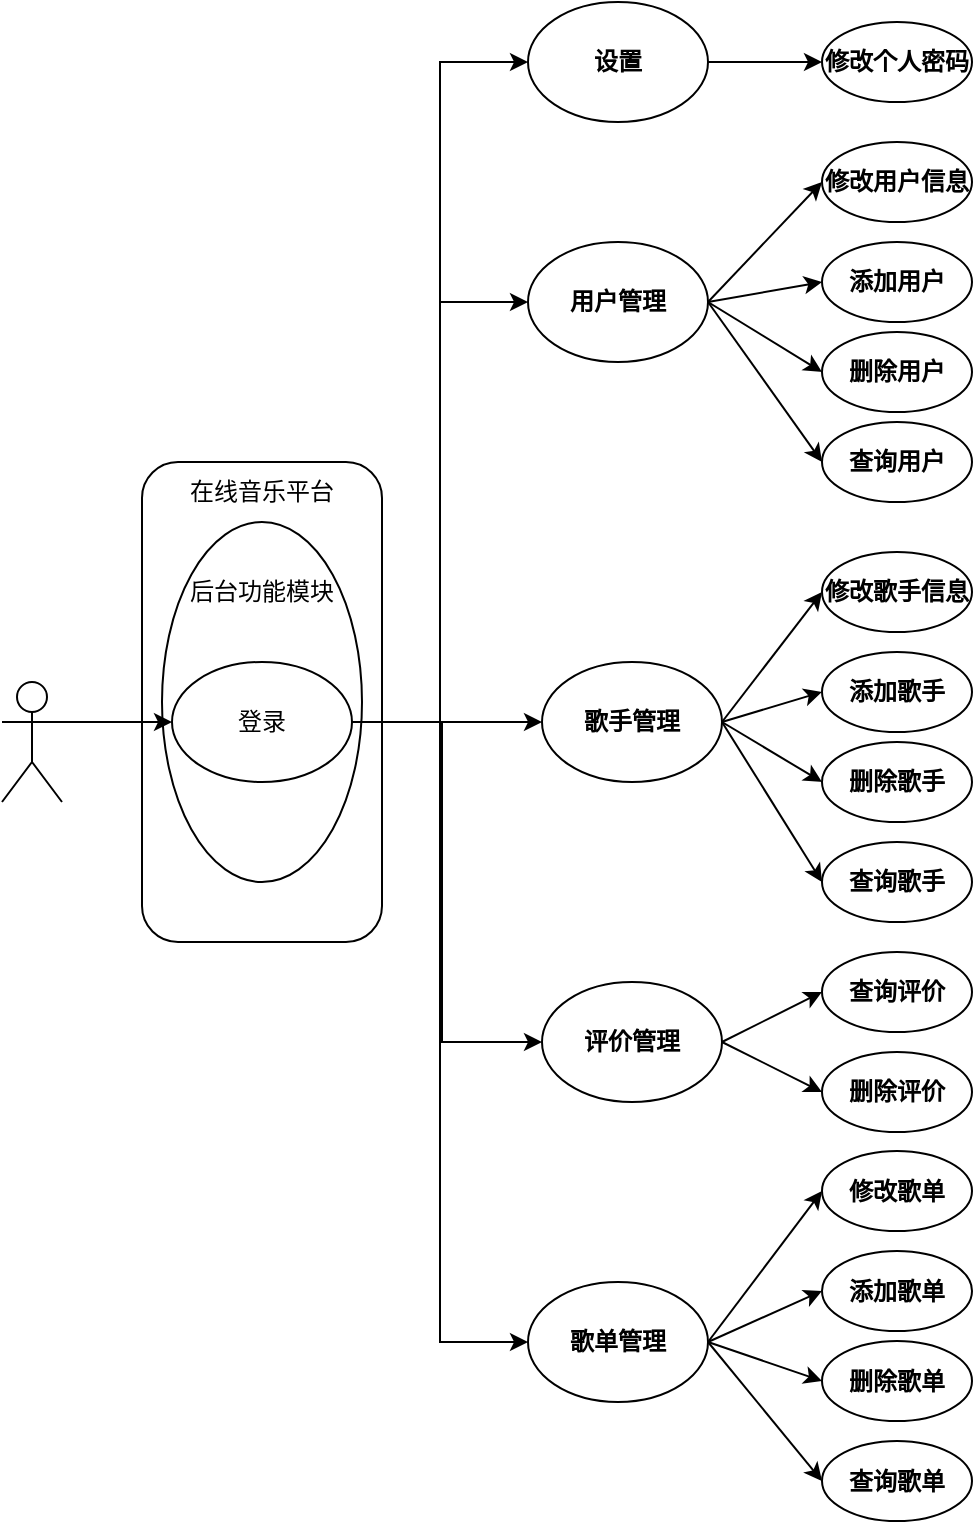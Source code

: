 <mxfile version="24.8.2">
  <diagram name="第 1 页" id="GULYVj1yL7L1Un8l2JWr">
    <mxGraphModel dx="665" dy="348" grid="1" gridSize="10" guides="1" tooltips="1" connect="1" arrows="1" fold="1" page="1" pageScale="1" pageWidth="827" pageHeight="1169" math="0" shadow="0">
      <root>
        <mxCell id="0" />
        <mxCell id="1" parent="0" />
        <mxCell id="LpxVg98PLUKjhs03uL1Z-1" value="" style="shape=umlActor;verticalLabelPosition=bottom;verticalAlign=top;html=1;outlineConnect=0;" vertex="1" parent="1">
          <mxGeometry x="150" y="350" width="30" height="60" as="geometry" />
        </mxCell>
        <mxCell id="LpxVg98PLUKjhs03uL1Z-3" value="" style="rounded=1;whiteSpace=wrap;html=1;" vertex="1" parent="1">
          <mxGeometry x="220" y="240" width="120" height="240" as="geometry" />
        </mxCell>
        <mxCell id="LpxVg98PLUKjhs03uL1Z-4" value="" style="ellipse;whiteSpace=wrap;html=1;" vertex="1" parent="1">
          <mxGeometry x="230" y="270" width="100" height="180" as="geometry" />
        </mxCell>
        <mxCell id="LpxVg98PLUKjhs03uL1Z-5" value="在线音乐平台" style="text;html=1;align=center;verticalAlign=middle;whiteSpace=wrap;rounded=0;" vertex="1" parent="1">
          <mxGeometry x="240" y="240" width="80" height="30" as="geometry" />
        </mxCell>
        <mxCell id="LpxVg98PLUKjhs03uL1Z-39" style="edgeStyle=orthogonalEdgeStyle;rounded=0;orthogonalLoop=1;jettySize=auto;html=1;exitX=1;exitY=0.5;exitDx=0;exitDy=0;entryX=0;entryY=0.5;entryDx=0;entryDy=0;" edge="1" parent="1" source="LpxVg98PLUKjhs03uL1Z-6" target="LpxVg98PLUKjhs03uL1Z-11">
          <mxGeometry relative="1" as="geometry">
            <mxPoint x="380" y="40" as="targetPoint" />
          </mxGeometry>
        </mxCell>
        <mxCell id="LpxVg98PLUKjhs03uL1Z-40" style="edgeStyle=orthogonalEdgeStyle;rounded=0;orthogonalLoop=1;jettySize=auto;html=1;exitX=1;exitY=0.5;exitDx=0;exitDy=0;entryX=0;entryY=0.5;entryDx=0;entryDy=0;" edge="1" parent="1" source="LpxVg98PLUKjhs03uL1Z-6" target="LpxVg98PLUKjhs03uL1Z-12">
          <mxGeometry relative="1" as="geometry" />
        </mxCell>
        <mxCell id="LpxVg98PLUKjhs03uL1Z-41" style="edgeStyle=orthogonalEdgeStyle;rounded=0;orthogonalLoop=1;jettySize=auto;html=1;exitX=1;exitY=0.5;exitDx=0;exitDy=0;entryX=0;entryY=0.5;entryDx=0;entryDy=0;" edge="1" parent="1" source="LpxVg98PLUKjhs03uL1Z-6" target="LpxVg98PLUKjhs03uL1Z-13">
          <mxGeometry relative="1" as="geometry" />
        </mxCell>
        <mxCell id="LpxVg98PLUKjhs03uL1Z-42" style="edgeStyle=orthogonalEdgeStyle;rounded=0;orthogonalLoop=1;jettySize=auto;html=1;exitX=1;exitY=0.5;exitDx=0;exitDy=0;entryX=0;entryY=0.5;entryDx=0;entryDy=0;" edge="1" parent="1" source="LpxVg98PLUKjhs03uL1Z-6" target="LpxVg98PLUKjhs03uL1Z-14">
          <mxGeometry relative="1" as="geometry">
            <Array as="points">
              <mxPoint x="370" y="370" />
              <mxPoint x="370" y="530" />
            </Array>
          </mxGeometry>
        </mxCell>
        <mxCell id="LpxVg98PLUKjhs03uL1Z-43" style="edgeStyle=orthogonalEdgeStyle;rounded=0;orthogonalLoop=1;jettySize=auto;html=1;exitX=1;exitY=0.5;exitDx=0;exitDy=0;entryX=0;entryY=0.5;entryDx=0;entryDy=0;" edge="1" parent="1" source="LpxVg98PLUKjhs03uL1Z-6" target="LpxVg98PLUKjhs03uL1Z-15">
          <mxGeometry relative="1" as="geometry" />
        </mxCell>
        <mxCell id="LpxVg98PLUKjhs03uL1Z-6" value="登录" style="ellipse;whiteSpace=wrap;html=1;" vertex="1" parent="1">
          <mxGeometry x="235" y="340" width="90" height="60" as="geometry" />
        </mxCell>
        <mxCell id="LpxVg98PLUKjhs03uL1Z-7" value="后台功能模块" style="text;html=1;align=center;verticalAlign=middle;whiteSpace=wrap;rounded=0;" vertex="1" parent="1">
          <mxGeometry x="235" y="290" width="90" height="30" as="geometry" />
        </mxCell>
        <mxCell id="LpxVg98PLUKjhs03uL1Z-9" value="" style="endArrow=classic;html=1;rounded=0;entryX=0;entryY=0.5;entryDx=0;entryDy=0;" edge="1" parent="1" target="LpxVg98PLUKjhs03uL1Z-6">
          <mxGeometry width="50" height="50" relative="1" as="geometry">
            <mxPoint x="180" y="370" as="sourcePoint" />
            <mxPoint x="230" y="320" as="targetPoint" />
          </mxGeometry>
        </mxCell>
        <mxCell id="LpxVg98PLUKjhs03uL1Z-44" style="edgeStyle=orthogonalEdgeStyle;rounded=0;orthogonalLoop=1;jettySize=auto;html=1;exitX=1;exitY=0.5;exitDx=0;exitDy=0;entryX=0;entryY=0.5;entryDx=0;entryDy=0;" edge="1" parent="1" source="LpxVg98PLUKjhs03uL1Z-11" target="LpxVg98PLUKjhs03uL1Z-17">
          <mxGeometry relative="1" as="geometry">
            <mxPoint x="550" y="40" as="targetPoint" />
          </mxGeometry>
        </mxCell>
        <mxCell id="LpxVg98PLUKjhs03uL1Z-11" value="设置" style="ellipse;whiteSpace=wrap;html=1;fontStyle=1" vertex="1" parent="1">
          <mxGeometry x="413" y="10" width="90" height="60" as="geometry" />
        </mxCell>
        <mxCell id="LpxVg98PLUKjhs03uL1Z-12" value="用户管理" style="ellipse;whiteSpace=wrap;html=1;fontStyle=1" vertex="1" parent="1">
          <mxGeometry x="413" y="130" width="90" height="60" as="geometry" />
        </mxCell>
        <mxCell id="LpxVg98PLUKjhs03uL1Z-13" value="歌手管理" style="ellipse;whiteSpace=wrap;html=1;fontStyle=1" vertex="1" parent="1">
          <mxGeometry x="420" y="340" width="90" height="60" as="geometry" />
        </mxCell>
        <mxCell id="LpxVg98PLUKjhs03uL1Z-14" value="评价管理" style="ellipse;whiteSpace=wrap;html=1;fontStyle=1" vertex="1" parent="1">
          <mxGeometry x="420" y="500" width="90" height="60" as="geometry" />
        </mxCell>
        <mxCell id="LpxVg98PLUKjhs03uL1Z-15" value="歌单管理" style="ellipse;whiteSpace=wrap;html=1;fontStyle=1" vertex="1" parent="1">
          <mxGeometry x="413" y="650" width="90" height="60" as="geometry" />
        </mxCell>
        <mxCell id="LpxVg98PLUKjhs03uL1Z-17" value="修改个人密码" style="ellipse;whiteSpace=wrap;html=1;fontStyle=1" vertex="1" parent="1">
          <mxGeometry x="560" y="20" width="75" height="40" as="geometry" />
        </mxCell>
        <mxCell id="LpxVg98PLUKjhs03uL1Z-18" value="修改用户信息" style="ellipse;whiteSpace=wrap;html=1;fontStyle=1" vertex="1" parent="1">
          <mxGeometry x="560" y="80" width="75" height="40" as="geometry" />
        </mxCell>
        <mxCell id="LpxVg98PLUKjhs03uL1Z-19" value="查询用户" style="ellipse;whiteSpace=wrap;html=1;fontStyle=1" vertex="1" parent="1">
          <mxGeometry x="560" y="220" width="75" height="40" as="geometry" />
        </mxCell>
        <mxCell id="LpxVg98PLUKjhs03uL1Z-20" value="删除用户" style="ellipse;whiteSpace=wrap;html=1;fontStyle=1" vertex="1" parent="1">
          <mxGeometry x="560" y="175" width="75" height="40" as="geometry" />
        </mxCell>
        <mxCell id="LpxVg98PLUKjhs03uL1Z-21" value="添加用户" style="ellipse;whiteSpace=wrap;html=1;fontStyle=1" vertex="1" parent="1">
          <mxGeometry x="560" y="130" width="75" height="40" as="geometry" />
        </mxCell>
        <mxCell id="LpxVg98PLUKjhs03uL1Z-27" value="修改歌手信息" style="ellipse;whiteSpace=wrap;html=1;fontStyle=1" vertex="1" parent="1">
          <mxGeometry x="560" y="285" width="75" height="40" as="geometry" />
        </mxCell>
        <mxCell id="LpxVg98PLUKjhs03uL1Z-28" value="查询歌手" style="ellipse;whiteSpace=wrap;html=1;fontStyle=1" vertex="1" parent="1">
          <mxGeometry x="560" y="430" width="75" height="40" as="geometry" />
        </mxCell>
        <mxCell id="LpxVg98PLUKjhs03uL1Z-29" value="删除歌手" style="ellipse;whiteSpace=wrap;html=1;fontStyle=1" vertex="1" parent="1">
          <mxGeometry x="560" y="380" width="75" height="40" as="geometry" />
        </mxCell>
        <mxCell id="LpxVg98PLUKjhs03uL1Z-30" value="添加歌手" style="ellipse;whiteSpace=wrap;html=1;fontStyle=1" vertex="1" parent="1">
          <mxGeometry x="560" y="335" width="75" height="40" as="geometry" />
        </mxCell>
        <mxCell id="LpxVg98PLUKjhs03uL1Z-33" value="查询评价" style="ellipse;whiteSpace=wrap;html=1;fontStyle=1" vertex="1" parent="1">
          <mxGeometry x="560" y="485" width="75" height="40" as="geometry" />
        </mxCell>
        <mxCell id="LpxVg98PLUKjhs03uL1Z-34" value="删除评价" style="ellipse;whiteSpace=wrap;html=1;fontStyle=1" vertex="1" parent="1">
          <mxGeometry x="560" y="535" width="75" height="40" as="geometry" />
        </mxCell>
        <mxCell id="LpxVg98PLUKjhs03uL1Z-35" value="修改歌单" style="ellipse;whiteSpace=wrap;html=1;fontStyle=1" vertex="1" parent="1">
          <mxGeometry x="560" y="584.5" width="75" height="40" as="geometry" />
        </mxCell>
        <mxCell id="LpxVg98PLUKjhs03uL1Z-36" value="查询歌单" style="ellipse;whiteSpace=wrap;html=1;fontStyle=1" vertex="1" parent="1">
          <mxGeometry x="560" y="729.5" width="75" height="40" as="geometry" />
        </mxCell>
        <mxCell id="LpxVg98PLUKjhs03uL1Z-37" value="删除歌单" style="ellipse;whiteSpace=wrap;html=1;fontStyle=1" vertex="1" parent="1">
          <mxGeometry x="560" y="679.5" width="75" height="40" as="geometry" />
        </mxCell>
        <mxCell id="LpxVg98PLUKjhs03uL1Z-38" value="添加歌单" style="ellipse;whiteSpace=wrap;html=1;fontStyle=1" vertex="1" parent="1">
          <mxGeometry x="560" y="634.5" width="75" height="40" as="geometry" />
        </mxCell>
        <mxCell id="LpxVg98PLUKjhs03uL1Z-45" value="" style="endArrow=classic;html=1;rounded=0;exitX=1;exitY=0.5;exitDx=0;exitDy=0;entryX=0;entryY=0.5;entryDx=0;entryDy=0;" edge="1" parent="1" source="LpxVg98PLUKjhs03uL1Z-12" target="LpxVg98PLUKjhs03uL1Z-18">
          <mxGeometry width="50" height="50" relative="1" as="geometry">
            <mxPoint x="400" y="340" as="sourcePoint" />
            <mxPoint x="450" y="290" as="targetPoint" />
          </mxGeometry>
        </mxCell>
        <mxCell id="LpxVg98PLUKjhs03uL1Z-46" value="" style="endArrow=classic;html=1;rounded=0;exitX=1;exitY=0.5;exitDx=0;exitDy=0;entryX=0;entryY=0.5;entryDx=0;entryDy=0;" edge="1" parent="1" source="LpxVg98PLUKjhs03uL1Z-12" target="LpxVg98PLUKjhs03uL1Z-21">
          <mxGeometry width="50" height="50" relative="1" as="geometry">
            <mxPoint x="513" y="170" as="sourcePoint" />
            <mxPoint x="570" y="110" as="targetPoint" />
          </mxGeometry>
        </mxCell>
        <mxCell id="LpxVg98PLUKjhs03uL1Z-47" value="" style="endArrow=classic;html=1;rounded=0;exitX=1;exitY=0.5;exitDx=0;exitDy=0;entryX=0;entryY=0.5;entryDx=0;entryDy=0;" edge="1" parent="1" source="LpxVg98PLUKjhs03uL1Z-12" target="LpxVg98PLUKjhs03uL1Z-20">
          <mxGeometry width="50" height="50" relative="1" as="geometry">
            <mxPoint x="513" y="170" as="sourcePoint" />
            <mxPoint x="570" y="160" as="targetPoint" />
          </mxGeometry>
        </mxCell>
        <mxCell id="LpxVg98PLUKjhs03uL1Z-48" value="" style="endArrow=classic;html=1;rounded=0;exitX=1;exitY=0.5;exitDx=0;exitDy=0;entryX=0;entryY=0.5;entryDx=0;entryDy=0;" edge="1" parent="1" source="LpxVg98PLUKjhs03uL1Z-12" target="LpxVg98PLUKjhs03uL1Z-19">
          <mxGeometry width="50" height="50" relative="1" as="geometry">
            <mxPoint x="513" y="170" as="sourcePoint" />
            <mxPoint x="570" y="205" as="targetPoint" />
          </mxGeometry>
        </mxCell>
        <mxCell id="LpxVg98PLUKjhs03uL1Z-49" value="" style="endArrow=classic;html=1;rounded=0;exitX=1;exitY=0.5;exitDx=0;exitDy=0;entryX=0;entryY=0.5;entryDx=0;entryDy=0;" edge="1" parent="1" source="LpxVg98PLUKjhs03uL1Z-13" target="LpxVg98PLUKjhs03uL1Z-27">
          <mxGeometry width="50" height="50" relative="1" as="geometry">
            <mxPoint x="513" y="170" as="sourcePoint" />
            <mxPoint x="570" y="110" as="targetPoint" />
          </mxGeometry>
        </mxCell>
        <mxCell id="LpxVg98PLUKjhs03uL1Z-50" value="" style="endArrow=classic;html=1;rounded=0;exitX=1;exitY=0.5;exitDx=0;exitDy=0;entryX=0;entryY=0.5;entryDx=0;entryDy=0;" edge="1" parent="1" source="LpxVg98PLUKjhs03uL1Z-13" target="LpxVg98PLUKjhs03uL1Z-30">
          <mxGeometry width="50" height="50" relative="1" as="geometry">
            <mxPoint x="520" y="380" as="sourcePoint" />
            <mxPoint x="570" y="315" as="targetPoint" />
          </mxGeometry>
        </mxCell>
        <mxCell id="LpxVg98PLUKjhs03uL1Z-51" value="" style="endArrow=classic;html=1;rounded=0;exitX=1;exitY=0.5;exitDx=0;exitDy=0;entryX=0;entryY=0.5;entryDx=0;entryDy=0;" edge="1" parent="1" source="LpxVg98PLUKjhs03uL1Z-13" target="LpxVg98PLUKjhs03uL1Z-29">
          <mxGeometry width="50" height="50" relative="1" as="geometry">
            <mxPoint x="520" y="380" as="sourcePoint" />
            <mxPoint x="570" y="365" as="targetPoint" />
          </mxGeometry>
        </mxCell>
        <mxCell id="LpxVg98PLUKjhs03uL1Z-52" value="" style="endArrow=classic;html=1;rounded=0;exitX=1;exitY=0.5;exitDx=0;exitDy=0;entryX=0;entryY=0.5;entryDx=0;entryDy=0;" edge="1" parent="1" source="LpxVg98PLUKjhs03uL1Z-13" target="LpxVg98PLUKjhs03uL1Z-28">
          <mxGeometry width="50" height="50" relative="1" as="geometry">
            <mxPoint x="520" y="380" as="sourcePoint" />
            <mxPoint x="570" y="410" as="targetPoint" />
          </mxGeometry>
        </mxCell>
        <mxCell id="LpxVg98PLUKjhs03uL1Z-53" value="" style="endArrow=classic;html=1;rounded=0;exitX=1;exitY=0.5;exitDx=0;exitDy=0;entryX=0;entryY=0.5;entryDx=0;entryDy=0;" edge="1" parent="1" source="LpxVg98PLUKjhs03uL1Z-14" target="LpxVg98PLUKjhs03uL1Z-33">
          <mxGeometry width="50" height="50" relative="1" as="geometry">
            <mxPoint x="520" y="380" as="sourcePoint" />
            <mxPoint x="570" y="460" as="targetPoint" />
          </mxGeometry>
        </mxCell>
        <mxCell id="LpxVg98PLUKjhs03uL1Z-54" value="" style="endArrow=classic;html=1;rounded=0;exitX=1;exitY=0.5;exitDx=0;exitDy=0;entryX=0;entryY=0.5;entryDx=0;entryDy=0;" edge="1" parent="1" source="LpxVg98PLUKjhs03uL1Z-14" target="LpxVg98PLUKjhs03uL1Z-34">
          <mxGeometry width="50" height="50" relative="1" as="geometry">
            <mxPoint x="520" y="540" as="sourcePoint" />
            <mxPoint x="570" y="515" as="targetPoint" />
          </mxGeometry>
        </mxCell>
        <mxCell id="LpxVg98PLUKjhs03uL1Z-55" value="" style="endArrow=classic;html=1;rounded=0;exitX=1;exitY=0.5;exitDx=0;exitDy=0;entryX=0;entryY=0.5;entryDx=0;entryDy=0;" edge="1" parent="1" source="LpxVg98PLUKjhs03uL1Z-15" target="LpxVg98PLUKjhs03uL1Z-35">
          <mxGeometry width="50" height="50" relative="1" as="geometry">
            <mxPoint x="520" y="540" as="sourcePoint" />
            <mxPoint x="570" y="565" as="targetPoint" />
          </mxGeometry>
        </mxCell>
        <mxCell id="LpxVg98PLUKjhs03uL1Z-56" value="" style="endArrow=classic;html=1;rounded=0;exitX=1;exitY=0.5;exitDx=0;exitDy=0;entryX=0;entryY=0.5;entryDx=0;entryDy=0;" edge="1" parent="1" source="LpxVg98PLUKjhs03uL1Z-15" target="LpxVg98PLUKjhs03uL1Z-38">
          <mxGeometry width="50" height="50" relative="1" as="geometry">
            <mxPoint x="513" y="690" as="sourcePoint" />
            <mxPoint x="570" y="615" as="targetPoint" />
          </mxGeometry>
        </mxCell>
        <mxCell id="LpxVg98PLUKjhs03uL1Z-57" value="" style="endArrow=classic;html=1;rounded=0;exitX=1;exitY=0.5;exitDx=0;exitDy=0;entryX=0;entryY=0.5;entryDx=0;entryDy=0;" edge="1" parent="1" source="LpxVg98PLUKjhs03uL1Z-15" target="LpxVg98PLUKjhs03uL1Z-37">
          <mxGeometry width="50" height="50" relative="1" as="geometry">
            <mxPoint x="513" y="690" as="sourcePoint" />
            <mxPoint x="570" y="665" as="targetPoint" />
          </mxGeometry>
        </mxCell>
        <mxCell id="LpxVg98PLUKjhs03uL1Z-58" value="" style="endArrow=classic;html=1;rounded=0;exitX=1;exitY=0.5;exitDx=0;exitDy=0;entryX=0;entryY=0.5;entryDx=0;entryDy=0;" edge="1" parent="1" source="LpxVg98PLUKjhs03uL1Z-15" target="LpxVg98PLUKjhs03uL1Z-36">
          <mxGeometry width="50" height="50" relative="1" as="geometry">
            <mxPoint x="513" y="690" as="sourcePoint" />
            <mxPoint x="570" y="710" as="targetPoint" />
          </mxGeometry>
        </mxCell>
      </root>
    </mxGraphModel>
  </diagram>
</mxfile>
